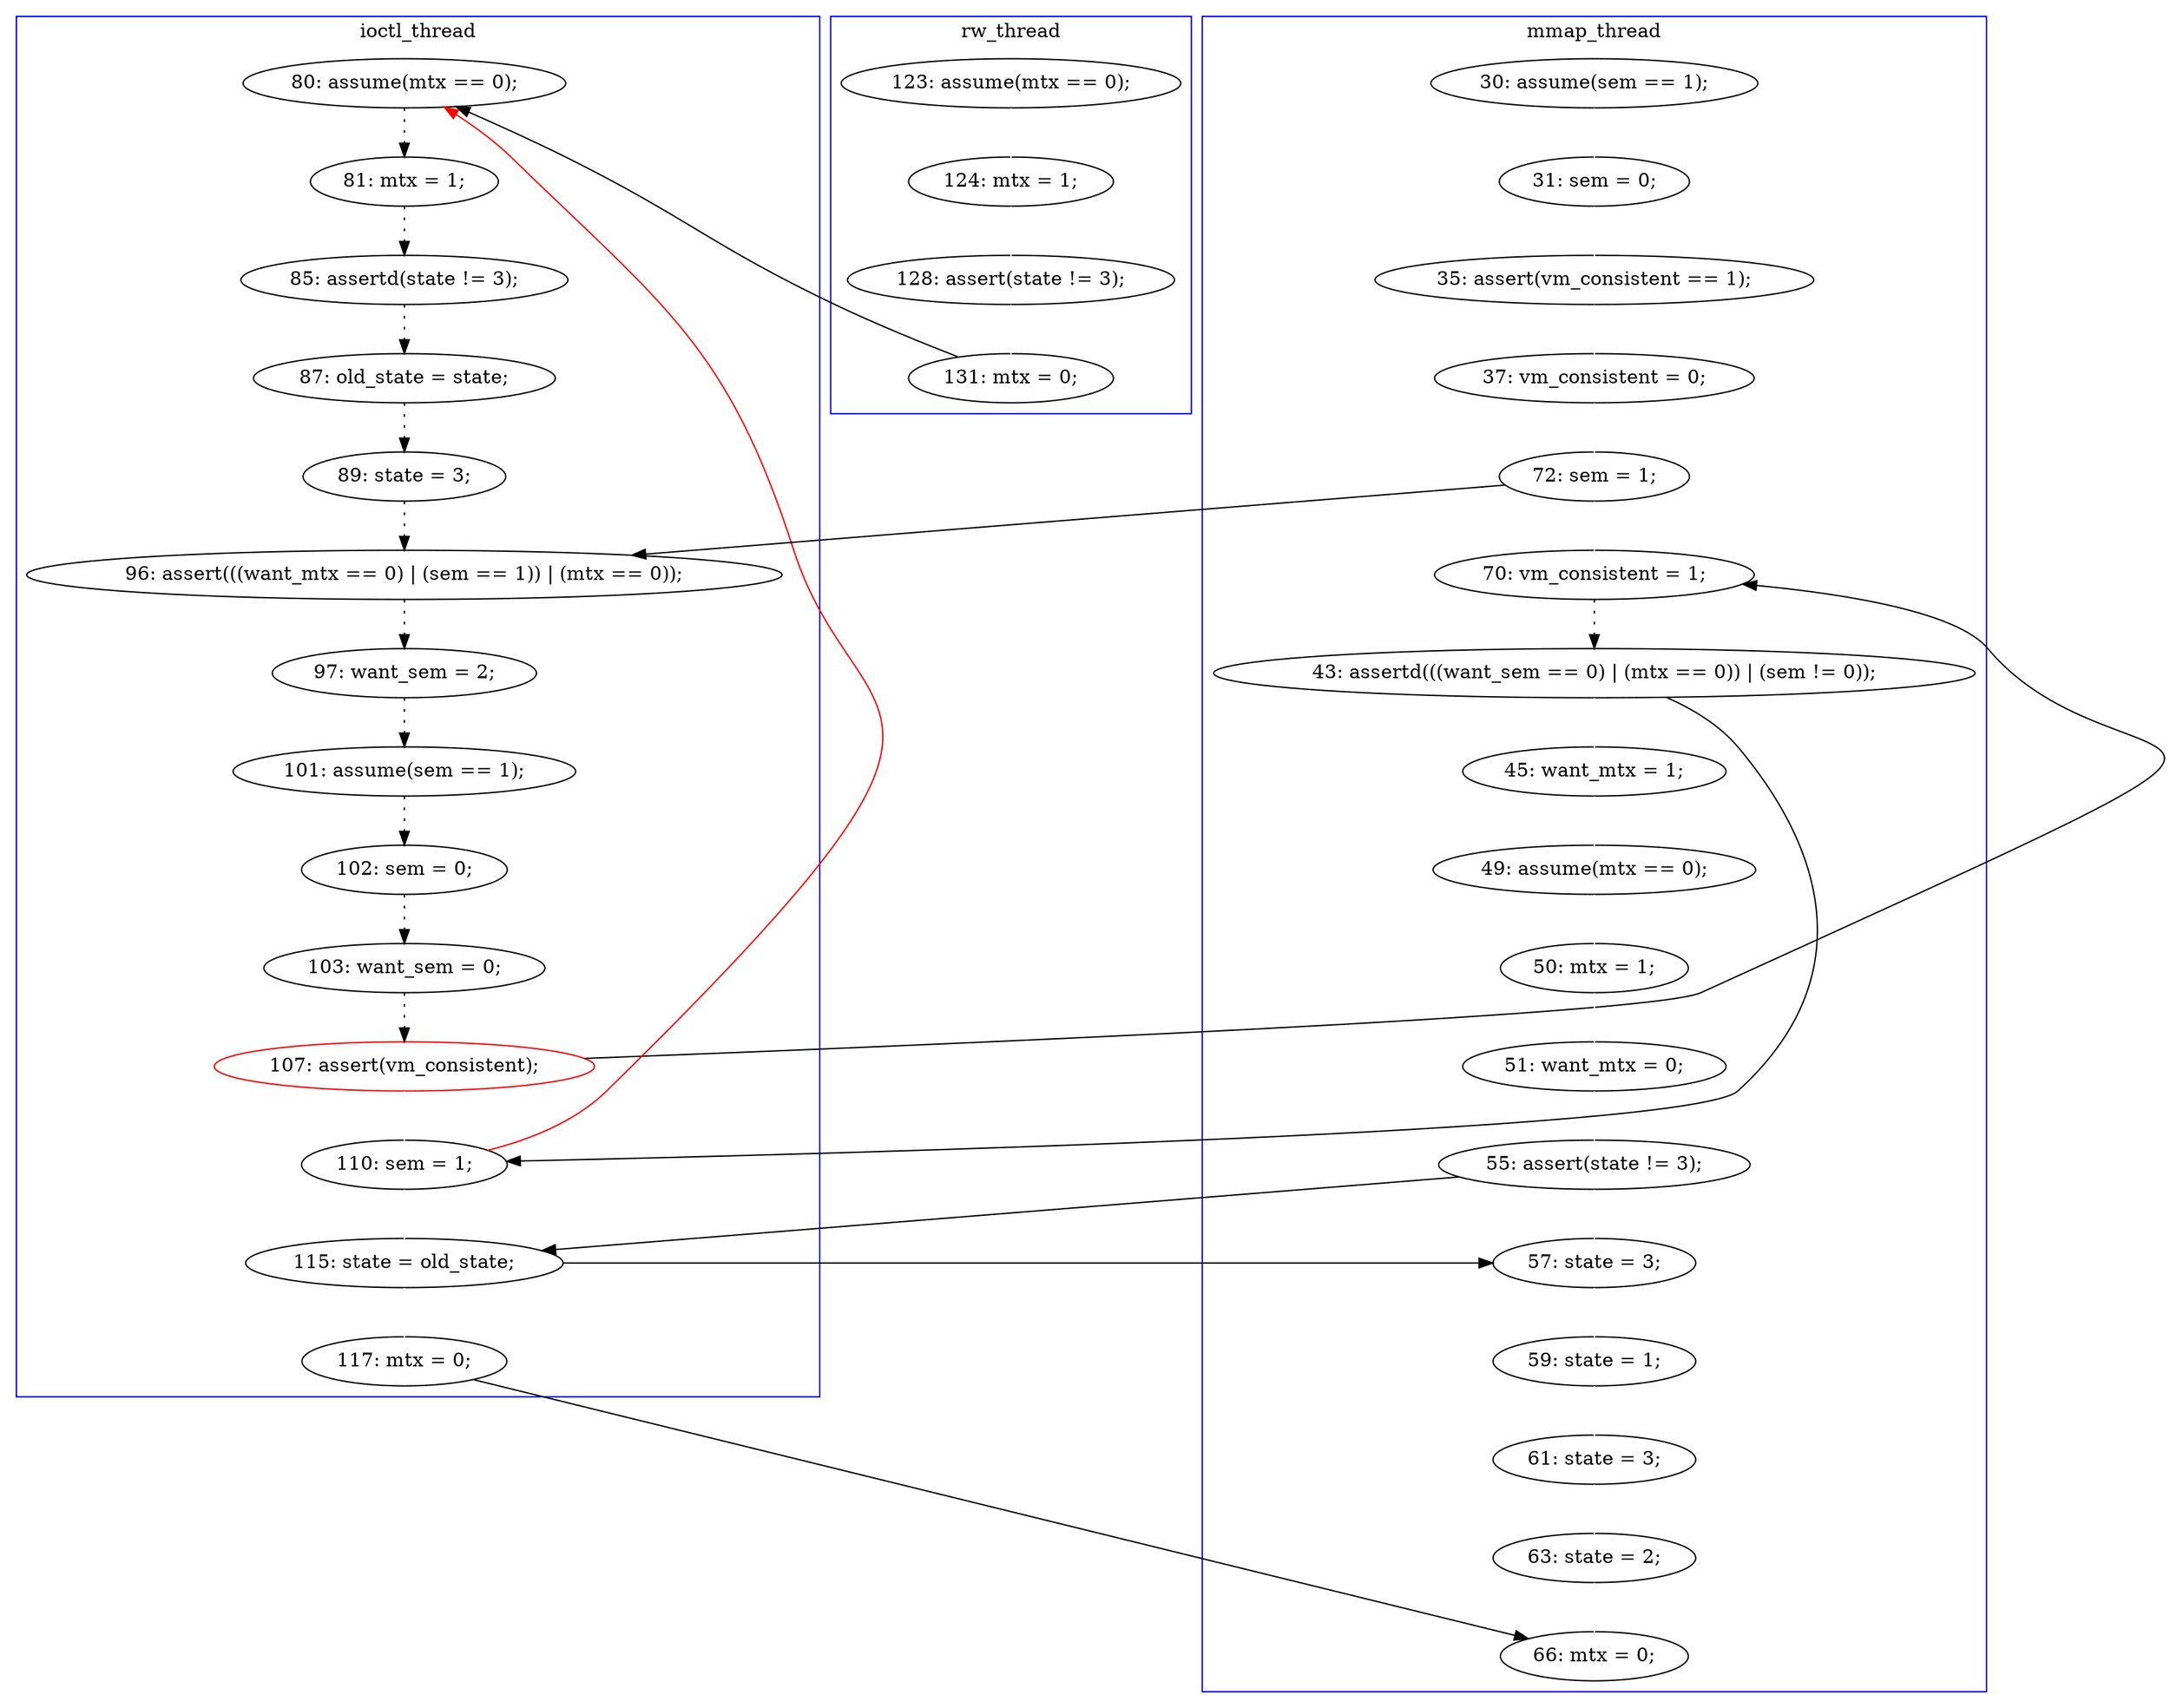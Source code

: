 digraph Counterexample {
	43 -> 46 [color = white, style = solid]
	44 -> 46 [color = black, style = solid, constraint = false]
	34 -> 35 [color = black, style = dotted]
	41 -> 43 [color = white, style = solid]
	23 -> 25 [color = black, style = dotted]
	19 -> 20 [color = white, style = solid]
	22 -> 23 [color = black, style = dotted]
	25 -> 26 [color = black, style = dotted]
	33 -> 34 [color = black, style = dotted]
	40 -> 41 [color = white, style = solid]
	35 -> 36 [color = black, style = solid, constraint = false]
	35 -> 42 [color = white, style = solid]
	37 -> 42 [color = black, style = solid, constraint = false]
	42 -> 22 [color = red, style = solid, constraint = false]
	30 -> 31 [color = black, style = dotted]
	31 -> 32 [color = black, style = dotted]
	26 -> 28 [color = black, style = dotted]
	18 -> 21 [color = white, style = solid]
	13 -> 14 [color = white, style = solid]
	37 -> 38 [color = white, style = solid]
	38 -> 39 [color = white, style = solid]
	46 -> 47 [color = white, style = solid]
	28 -> 30 [color = black, style = dotted]
	47 -> 49 [color = white, style = solid]
	36 -> 37 [color = black, style = dotted]
	14 -> 18 [color = white, style = solid]
	42 -> 44 [color = white, style = solid]
	16 -> 19 [color = white, style = solid]
	24 -> 30 [color = black, style = solid, constraint = false]
	50 -> 51 [color = white, style = solid]
	21 -> 24 [color = white, style = solid]
	15 -> 16 [color = white, style = solid]
	24 -> 36 [color = white, style = solid]
	32 -> 33 [color = black, style = dotted]
	39 -> 40 [color = white, style = solid]
	20 -> 22 [color = black, style = solid, constraint = false]
	43 -> 44 [color = black, style = solid, constraint = false]
	45 -> 51 [color = black, style = solid, constraint = false]
	44 -> 45 [color = white, style = solid]
	49 -> 50 [color = white, style = solid]
	subgraph cluster3 {
		label = rw_thread
		color = blue
		16  [label = "124: mtx = 1;"]
		19  [label = "128: assert(state != 3);"]
		15  [label = "123: assume(mtx == 0);"]
		20  [label = "131: mtx = 0;"]
	}
	subgraph cluster1 {
		label = mmap_thread
		color = blue
		40  [label = "50: mtx = 1;"]
		46  [label = "57: state = 3;"]
		13  [label = "30: assume(sem == 1);"]
		37  [label = "43: assertd(((want_sem == 0) | (mtx == 0)) | (sem != 0));"]
		14  [label = "31: sem = 0;"]
		51  [label = "66: mtx = 0;"]
		38  [label = "45: want_mtx = 1;"]
		49  [label = "61: state = 3;"]
		47  [label = "59: state = 1;"]
		41  [label = "51: want_mtx = 0;"]
		36  [label = "70: vm_consistent = 1;"]
		39  [label = "49: assume(mtx == 0);"]
		24  [label = "72: sem = 1;"]
		50  [label = "63: state = 2;"]
		43  [label = "55: assert(state != 3);"]
		21  [label = "37: vm_consistent = 0;"]
		18  [label = "35: assert(vm_consistent == 1);"]
	}
	subgraph cluster2 {
		label = ioctl_thread
		color = blue
		35  [label = "107: assert(vm_consistent);", color = red]
		34  [label = "103: want_sem = 0;"]
		30  [label = "96: assert(((want_mtx == 0) | (sem == 1)) | (mtx == 0));"]
		25  [label = "85: assertd(state != 3);"]
		44  [label = "115: state = old_state;"]
		26  [label = "87: old_state = state;"]
		45  [label = "117: mtx = 0;"]
		31  [label = "97: want_sem = 2;"]
		32  [label = "101: assume(sem == 1);"]
		33  [label = "102: sem = 0;"]
		42  [label = "110: sem = 1;"]
		28  [label = "89: state = 3;"]
		22  [label = "80: assume(mtx == 0);"]
		23  [label = "81: mtx = 1;"]
	}
}